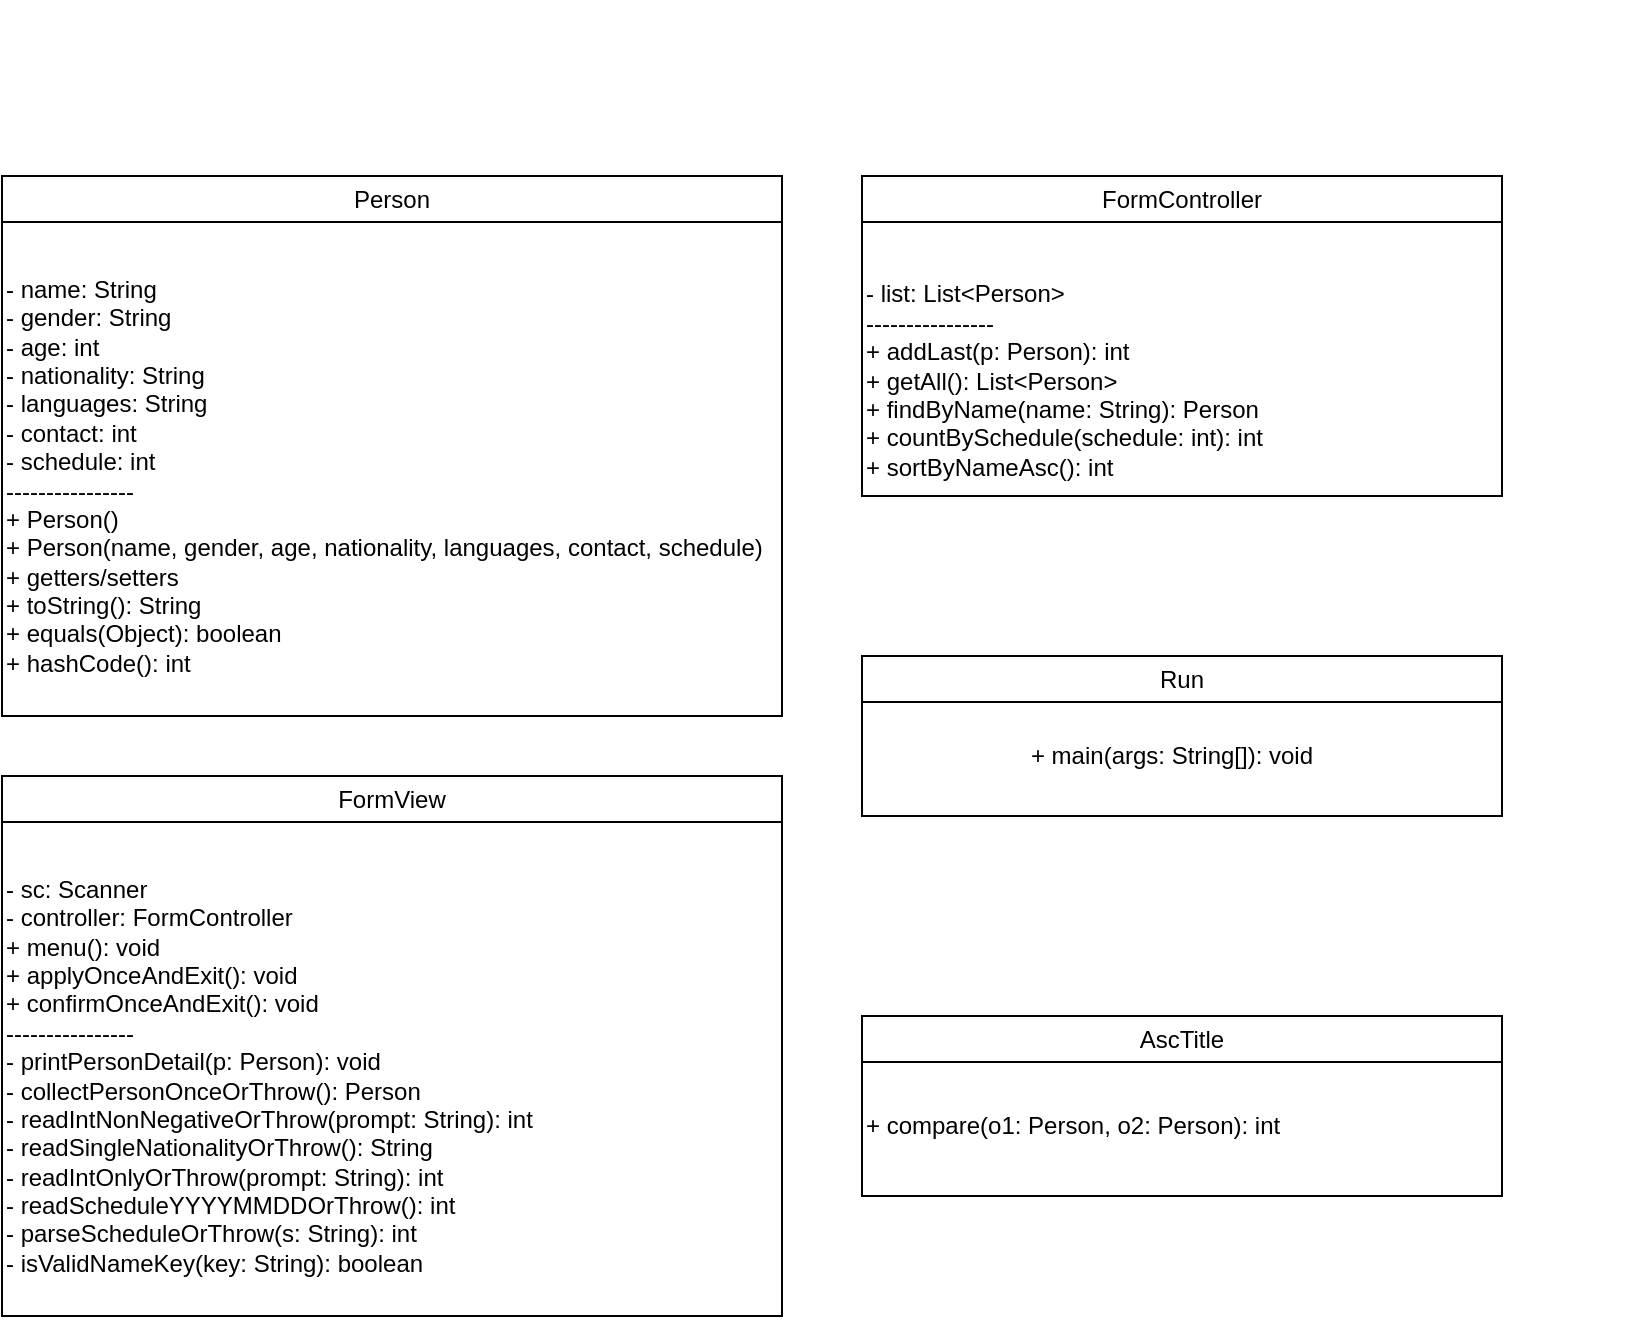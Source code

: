 <mxfile version="28.1.2" pages="2">
  <diagram name="Janchy Guest Form - Class Diagram (v2)" id="janchy-form-v2">
    <mxGraphModel dx="312587" dy="120876" grid="1" gridSize="10" guides="1" tooltips="1" connect="1" arrows="1" fold="1" page="1" pageScale="1" pageWidth="1169" pageHeight="827" math="0" shadow="0">
      <root>
        <mxCell id="0" />
        <mxCell id="1" parent="0" />
        <mxCell id="rel1" style="endArrow=block;endFill=1;" parent="1" source="FormController" target="Person" edge="1" />
        <mxCell id="rel2" style="endArrow=block;endFill=1;" parent="1" source="FormController" target="AscTitle" edge="1" />
        <mxCell id="rel3" style="endArrow=block;endFill=1;" parent="1" source="FormView" target="FormController" edge="1" />
        <mxCell id="rel4" style="endArrow=block;endFill=1;" parent="1" source="Run" target="FormView" edge="1" />
        <mxCell id="h6UqAPUrhsnrKE7TfIPQ-2" value="&lt;span style=&quot;font-weight: 400;&quot;&gt;Person&lt;/span&gt;" style="swimlane;whiteSpace=wrap;html=1;" vertex="1" parent="1">
          <mxGeometry x="-30" y="80" width="390" height="270" as="geometry" />
        </mxCell>
        <mxCell id="Person" value="- name: String&#xa;- gender: String&#xa;- age: int&#xa;- nationality: String&#xa;- languages: String&#xa;- contact: int&#xa;- schedule: int&#xa;----------------&#xa;+ Person()&#xa;+ Person(name, gender, age, nationality, languages, contact, schedule)&#xa;+ getters/setters&#xa;+ toString(): String&#xa;+ equals(Object): boolean&#xa;+ hashCode(): int" style="shape=rectangle;whiteSpace=wrap;rounded=0;strokeColor=none;align=left;fillColor=none;" parent="h6UqAPUrhsnrKE7TfIPQ-2" vertex="1">
          <mxGeometry y="30" width="390" height="240" as="geometry" />
        </mxCell>
        <mxCell id="h6UqAPUrhsnrKE7TfIPQ-3" value="&lt;span style=&quot;font-weight: 400;&quot;&gt;FormView&lt;/span&gt;" style="swimlane;whiteSpace=wrap;html=1;" vertex="1" parent="1">
          <mxGeometry x="-30" y="380" width="390" height="270" as="geometry" />
        </mxCell>
        <mxCell id="FormView" value="- sc: Scanner&#xa;- controller: FormController&#xa;+ menu(): void&#xa;+ applyOnceAndExit(): void&#xa;+ confirmOnceAndExit(): void&#xa;----------------&#xa;- printPersonDetail(p: Person): void&#xa;- collectPersonOnceOrThrow(): Person&#xa;- readIntNonNegativeOrThrow(prompt: String): int&#xa;- readSingleNationalityOrThrow(): String&#xa;- readIntOnlyOrThrow(prompt: String): int&#xa;- readScheduleYYYYMMDDOrThrow(): int&#xa;- parseScheduleOrThrow(s: String): int&#xa;- isValidNameKey(key: String): boolean" style="shape=rectangle;whiteSpace=wrap;rounded=0;align=left;strokeColor=none;fillColor=none;" parent="h6UqAPUrhsnrKE7TfIPQ-3" vertex="1">
          <mxGeometry y="30" width="390" height="240" as="geometry" />
        </mxCell>
        <mxCell id="h6UqAPUrhsnrKE7TfIPQ-4" value="&lt;span style=&quot;font-weight: 400;&quot;&gt;Run&lt;/span&gt;" style="swimlane;whiteSpace=wrap;html=1;" vertex="1" parent="1">
          <mxGeometry x="400" y="320" width="320" height="80" as="geometry" />
        </mxCell>
        <mxCell id="h6UqAPUrhsnrKE7TfIPQ-7" value="&#xa;+ main(args: String[]): void" style="shape=rectangle;whiteSpace=wrap;rounded=0;strokeColor=none;fillColor=none;" vertex="1" parent="h6UqAPUrhsnrKE7TfIPQ-4">
          <mxGeometry y="24" width="310" height="36" as="geometry" />
        </mxCell>
        <mxCell id="h6UqAPUrhsnrKE7TfIPQ-10" value="&lt;span style=&quot;font-weight: 400;&quot;&gt;FormController&lt;/span&gt;" style="swimlane;whiteSpace=wrap;html=1;" vertex="1" parent="1">
          <mxGeometry x="400" y="80" width="320" height="160" as="geometry" />
        </mxCell>
        <mxCell id="h6UqAPUrhsnrKE7TfIPQ-11" value="&#xa;- list: List&lt;Person&gt;&#xa;----------------&#xa;+ addLast(p: Person): int&#xa;+ getAll(): List&lt;Person&gt;&#xa;+ findByName(name: String): Person&#xa;+ countBySchedule(schedule: int): int&#xa;+ sortByNameAsc(): int" style="shape=rectangle;whiteSpace=wrap;rounded=0;strokeColor=none;align=left;fillColor=none;" vertex="1" parent="h6UqAPUrhsnrKE7TfIPQ-10">
          <mxGeometry y="30" width="390" height="130" as="geometry" />
        </mxCell>
        <mxCell id="h6UqAPUrhsnrKE7TfIPQ-14" value="&lt;span style=&quot;font-weight: 400;&quot;&gt;AscTitle&lt;/span&gt;" style="swimlane;whiteSpace=wrap;html=1;" vertex="1" parent="1">
          <mxGeometry x="400" y="500" width="320" height="90" as="geometry" />
        </mxCell>
        <mxCell id="h6UqAPUrhsnrKE7TfIPQ-15" value="+ compare(o1: Person, o2: Person): int" style="shape=rectangle;whiteSpace=wrap;rounded=0;strokeColor=none;align=left;fillColor=none;" vertex="1" parent="h6UqAPUrhsnrKE7TfIPQ-14">
          <mxGeometry y="30" width="220" height="50" as="geometry" />
        </mxCell>
      </root>
    </mxGraphModel>
  </diagram>
  <diagram id="n7hPuDYQdr6ppF5Kyj0f" name="페이지-2">
    <mxGraphModel dx="1426" dy="751" grid="1" gridSize="10" guides="1" tooltips="1" connect="1" arrows="1" fold="1" page="1" pageScale="1" pageWidth="827" pageHeight="1169" math="0" shadow="0">
      <root>
        <mxCell id="0" />
        <mxCell id="1" parent="0" />
        <mxCell id="DHs1L22JPR0NyS_QyzsN-1" value="&lt;span style=&quot;font-weight: 400;&quot;&gt;Person&lt;/span&gt;" style="swimlane;whiteSpace=wrap;html=1;" vertex="1" parent="1">
          <mxGeometry x="420" y="270" width="390" height="270" as="geometry" />
        </mxCell>
        <mxCell id="DHs1L22JPR0NyS_QyzsN-2" value="- name: String&#xa;- gender: String&#xa;- age: int&#xa;- nationality: String&#xa;- languages: String&#xa;- contact: int&#xa;- schedule: int&#xa;----------------&#xa;+ Person()&#xa;+ Person(name, gender, age, nationality, languages, contact, schedule)&#xa;+ getters/setters&#xa;+ toString(): String&#xa;+ equals(Object): boolean&#xa;+ hashCode(): int" style="shape=rectangle;whiteSpace=wrap;rounded=0;strokeColor=none;align=left;fillColor=none;" vertex="1" parent="DHs1L22JPR0NyS_QyzsN-1">
          <mxGeometry y="30" width="390" height="240" as="geometry" />
        </mxCell>
        <mxCell id="DHs1L22JPR0NyS_QyzsN-3" value="&lt;span style=&quot;font-weight: 400;&quot;&gt;FormView&lt;/span&gt;" style="swimlane;whiteSpace=wrap;html=1;" vertex="1" parent="1">
          <mxGeometry x="420" y="570" width="390" height="270" as="geometry" />
        </mxCell>
        <mxCell id="DHs1L22JPR0NyS_QyzsN-4" value="- sc: Scanner&#xa;- controller: FormController&#xa;+ menu(): void&#xa;+ applyOnceAndExit(): void&#xa;+ confirmOnceAndExit(): void&#xa;----------------&#xa;- printPersonDetail(p: Person): void&#xa;- collectPersonOnceOrThrow(): Person&#xa;- readIntNonNegativeOrThrow(prompt: String): int&#xa;- readSingleNationalityOrThrow(): String&#xa;- readIntOnlyOrThrow(prompt: String): int&#xa;- readScheduleYYYYMMDDOrThrow(): int&#xa;- parseScheduleOrThrow(s: String): int&#xa;- isValidNameKey(key: String): boolean" style="shape=rectangle;whiteSpace=wrap;rounded=0;align=left;strokeColor=none;fillColor=none;" vertex="1" parent="DHs1L22JPR0NyS_QyzsN-3">
          <mxGeometry y="30" width="390" height="240" as="geometry" />
        </mxCell>
        <mxCell id="DHs1L22JPR0NyS_QyzsN-5" value="&lt;span style=&quot;font-weight: 400;&quot;&gt;Run&lt;/span&gt;" style="swimlane;whiteSpace=wrap;html=1;" vertex="1" parent="1">
          <mxGeometry x="850" y="510" width="320" height="80" as="geometry" />
        </mxCell>
        <mxCell id="DHs1L22JPR0NyS_QyzsN-6" value="&#xa;+ main(args: String[]): void" style="shape=rectangle;whiteSpace=wrap;rounded=0;strokeColor=none;fillColor=none;" vertex="1" parent="DHs1L22JPR0NyS_QyzsN-5">
          <mxGeometry y="24" width="310" height="36" as="geometry" />
        </mxCell>
        <mxCell id="DHs1L22JPR0NyS_QyzsN-7" value="&lt;span style=&quot;font-weight: 400;&quot;&gt;FormController&lt;/span&gt;" style="swimlane;whiteSpace=wrap;html=1;" vertex="1" parent="1">
          <mxGeometry x="850" y="270" width="320" height="160" as="geometry" />
        </mxCell>
        <mxCell id="DHs1L22JPR0NyS_QyzsN-8" value="&#xa;- list: List&lt;Person&gt;&#xa;----------------&#xa;+ addLast(p: Person): int&#xa;+ getAll(): List&lt;Person&gt;&#xa;+ findByName(name: String): Person&#xa;+ countBySchedule(schedule: int): int&#xa;+ sortByNameAsc(): int" style="shape=rectangle;whiteSpace=wrap;rounded=0;strokeColor=none;align=left;fillColor=none;" vertex="1" parent="DHs1L22JPR0NyS_QyzsN-7">
          <mxGeometry y="30" width="390" height="130" as="geometry" />
        </mxCell>
        <mxCell id="DHs1L22JPR0NyS_QyzsN-9" value="&lt;span style=&quot;font-weight: 400;&quot;&gt;AscTitle&lt;/span&gt;" style="swimlane;whiteSpace=wrap;html=1;" vertex="1" parent="1">
          <mxGeometry x="850" y="690" width="320" height="90" as="geometry" />
        </mxCell>
        <mxCell id="DHs1L22JPR0NyS_QyzsN-10" value="+ compare(o1: Person, o2: Person): int" style="shape=rectangle;whiteSpace=wrap;rounded=0;strokeColor=none;align=left;fillColor=none;" vertex="1" parent="DHs1L22JPR0NyS_QyzsN-9">
          <mxGeometry y="30" width="220" height="50" as="geometry" />
        </mxCell>
      </root>
    </mxGraphModel>
  </diagram>
</mxfile>
